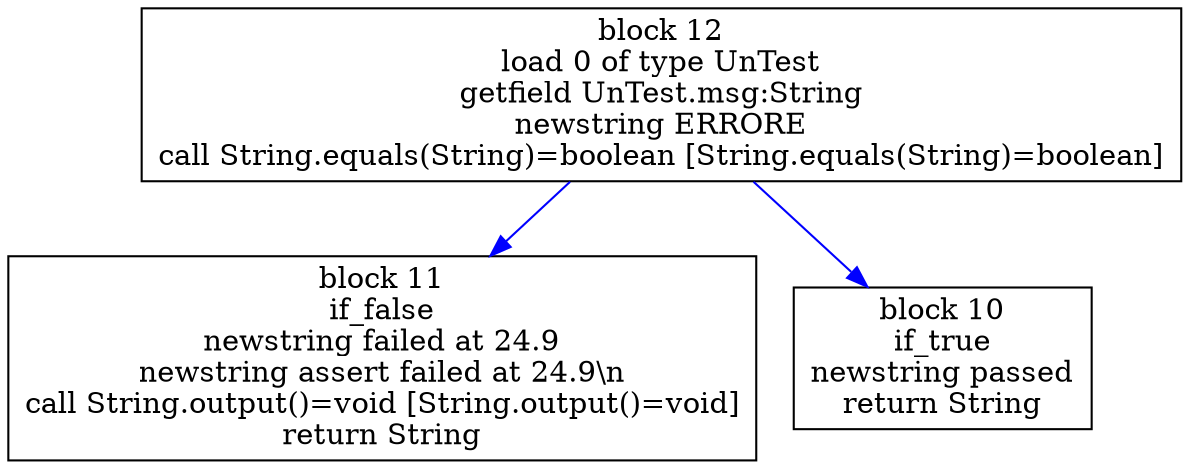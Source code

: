 digraph "UnTest.falso=test" {
size = "11,7.5";
codeblock_12 [ shape = box, label = "block 12\nload 0 of type UnTest\ngetfield UnTest.msg:String\nnewstring ERRORE\ncall String.equals(String)=boolean [String.equals(String)=boolean]"];
codeblock_11 [ shape = box, label = "block 11\nif_false\nnewstring failed at 24.9\nnewstring assert failed at 24.9\\n\ncall String.output()=void [String.output()=void]\nreturn String"];
codeblock_12->codeblock_11 [color = blue label = "" fontsize = 8]
codeblock_10 [ shape = box, label = "block 10\nif_true\nnewstring passed\nreturn String"];
codeblock_12->codeblock_10 [color = blue label = "" fontsize = 8]
}